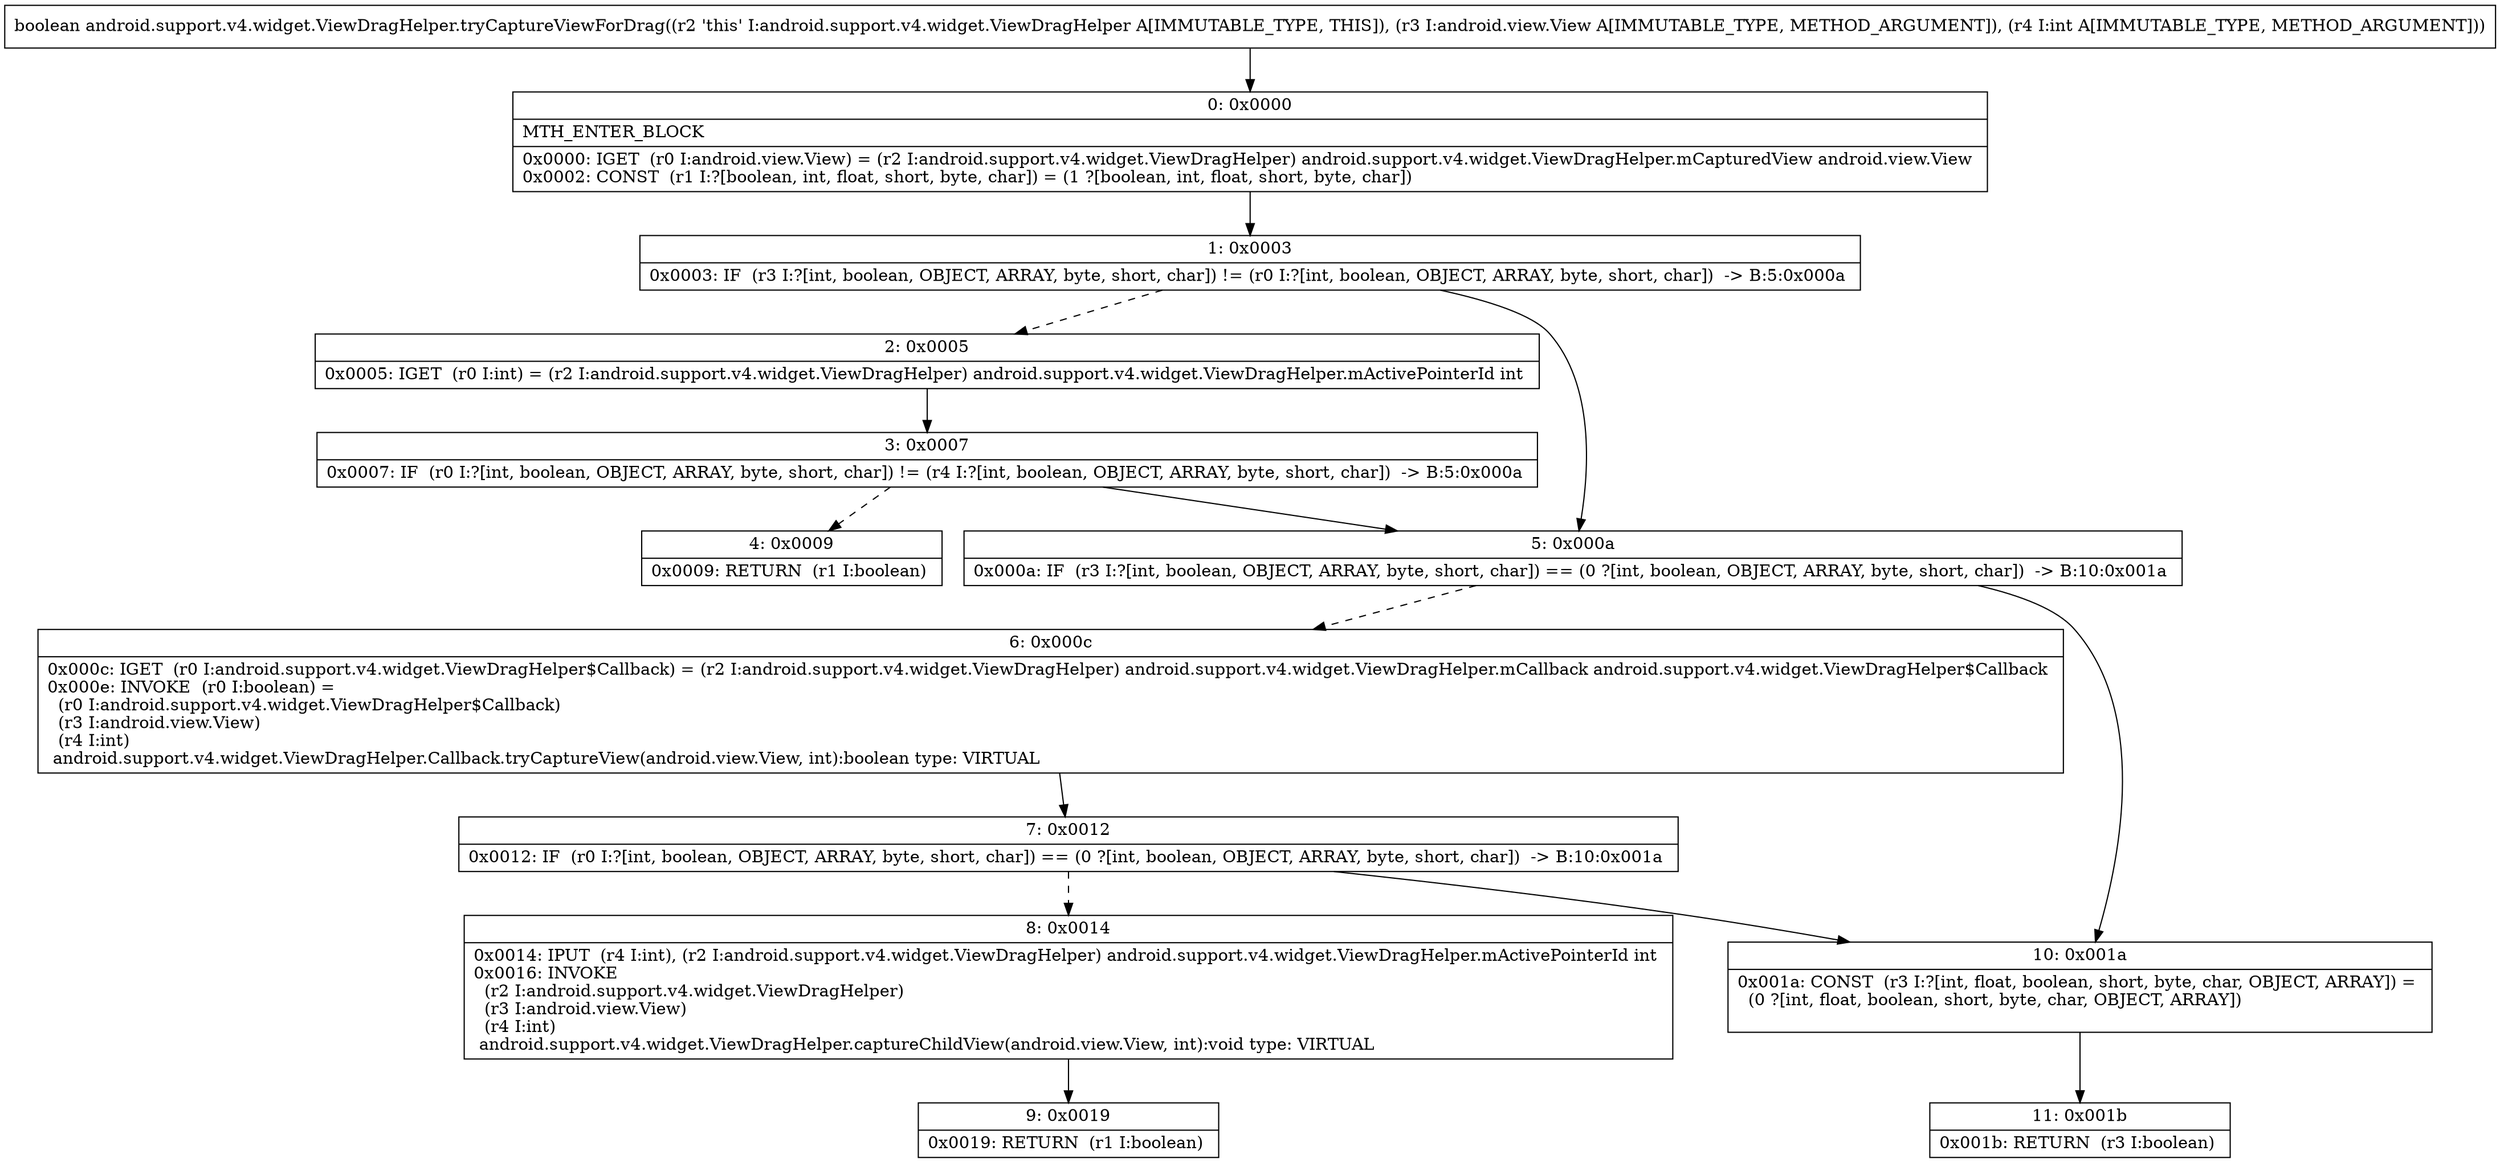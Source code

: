 digraph "CFG forandroid.support.v4.widget.ViewDragHelper.tryCaptureViewForDrag(Landroid\/view\/View;I)Z" {
Node_0 [shape=record,label="{0\:\ 0x0000|MTH_ENTER_BLOCK\l|0x0000: IGET  (r0 I:android.view.View) = (r2 I:android.support.v4.widget.ViewDragHelper) android.support.v4.widget.ViewDragHelper.mCapturedView android.view.View \l0x0002: CONST  (r1 I:?[boolean, int, float, short, byte, char]) = (1 ?[boolean, int, float, short, byte, char]) \l}"];
Node_1 [shape=record,label="{1\:\ 0x0003|0x0003: IF  (r3 I:?[int, boolean, OBJECT, ARRAY, byte, short, char]) != (r0 I:?[int, boolean, OBJECT, ARRAY, byte, short, char])  \-\> B:5:0x000a \l}"];
Node_2 [shape=record,label="{2\:\ 0x0005|0x0005: IGET  (r0 I:int) = (r2 I:android.support.v4.widget.ViewDragHelper) android.support.v4.widget.ViewDragHelper.mActivePointerId int \l}"];
Node_3 [shape=record,label="{3\:\ 0x0007|0x0007: IF  (r0 I:?[int, boolean, OBJECT, ARRAY, byte, short, char]) != (r4 I:?[int, boolean, OBJECT, ARRAY, byte, short, char])  \-\> B:5:0x000a \l}"];
Node_4 [shape=record,label="{4\:\ 0x0009|0x0009: RETURN  (r1 I:boolean) \l}"];
Node_5 [shape=record,label="{5\:\ 0x000a|0x000a: IF  (r3 I:?[int, boolean, OBJECT, ARRAY, byte, short, char]) == (0 ?[int, boolean, OBJECT, ARRAY, byte, short, char])  \-\> B:10:0x001a \l}"];
Node_6 [shape=record,label="{6\:\ 0x000c|0x000c: IGET  (r0 I:android.support.v4.widget.ViewDragHelper$Callback) = (r2 I:android.support.v4.widget.ViewDragHelper) android.support.v4.widget.ViewDragHelper.mCallback android.support.v4.widget.ViewDragHelper$Callback \l0x000e: INVOKE  (r0 I:boolean) = \l  (r0 I:android.support.v4.widget.ViewDragHelper$Callback)\l  (r3 I:android.view.View)\l  (r4 I:int)\l android.support.v4.widget.ViewDragHelper.Callback.tryCaptureView(android.view.View, int):boolean type: VIRTUAL \l}"];
Node_7 [shape=record,label="{7\:\ 0x0012|0x0012: IF  (r0 I:?[int, boolean, OBJECT, ARRAY, byte, short, char]) == (0 ?[int, boolean, OBJECT, ARRAY, byte, short, char])  \-\> B:10:0x001a \l}"];
Node_8 [shape=record,label="{8\:\ 0x0014|0x0014: IPUT  (r4 I:int), (r2 I:android.support.v4.widget.ViewDragHelper) android.support.v4.widget.ViewDragHelper.mActivePointerId int \l0x0016: INVOKE  \l  (r2 I:android.support.v4.widget.ViewDragHelper)\l  (r3 I:android.view.View)\l  (r4 I:int)\l android.support.v4.widget.ViewDragHelper.captureChildView(android.view.View, int):void type: VIRTUAL \l}"];
Node_9 [shape=record,label="{9\:\ 0x0019|0x0019: RETURN  (r1 I:boolean) \l}"];
Node_10 [shape=record,label="{10\:\ 0x001a|0x001a: CONST  (r3 I:?[int, float, boolean, short, byte, char, OBJECT, ARRAY]) = \l  (0 ?[int, float, boolean, short, byte, char, OBJECT, ARRAY])\l \l}"];
Node_11 [shape=record,label="{11\:\ 0x001b|0x001b: RETURN  (r3 I:boolean) \l}"];
MethodNode[shape=record,label="{boolean android.support.v4.widget.ViewDragHelper.tryCaptureViewForDrag((r2 'this' I:android.support.v4.widget.ViewDragHelper A[IMMUTABLE_TYPE, THIS]), (r3 I:android.view.View A[IMMUTABLE_TYPE, METHOD_ARGUMENT]), (r4 I:int A[IMMUTABLE_TYPE, METHOD_ARGUMENT])) }"];
MethodNode -> Node_0;
Node_0 -> Node_1;
Node_1 -> Node_2[style=dashed];
Node_1 -> Node_5;
Node_2 -> Node_3;
Node_3 -> Node_4[style=dashed];
Node_3 -> Node_5;
Node_5 -> Node_6[style=dashed];
Node_5 -> Node_10;
Node_6 -> Node_7;
Node_7 -> Node_8[style=dashed];
Node_7 -> Node_10;
Node_8 -> Node_9;
Node_10 -> Node_11;
}

